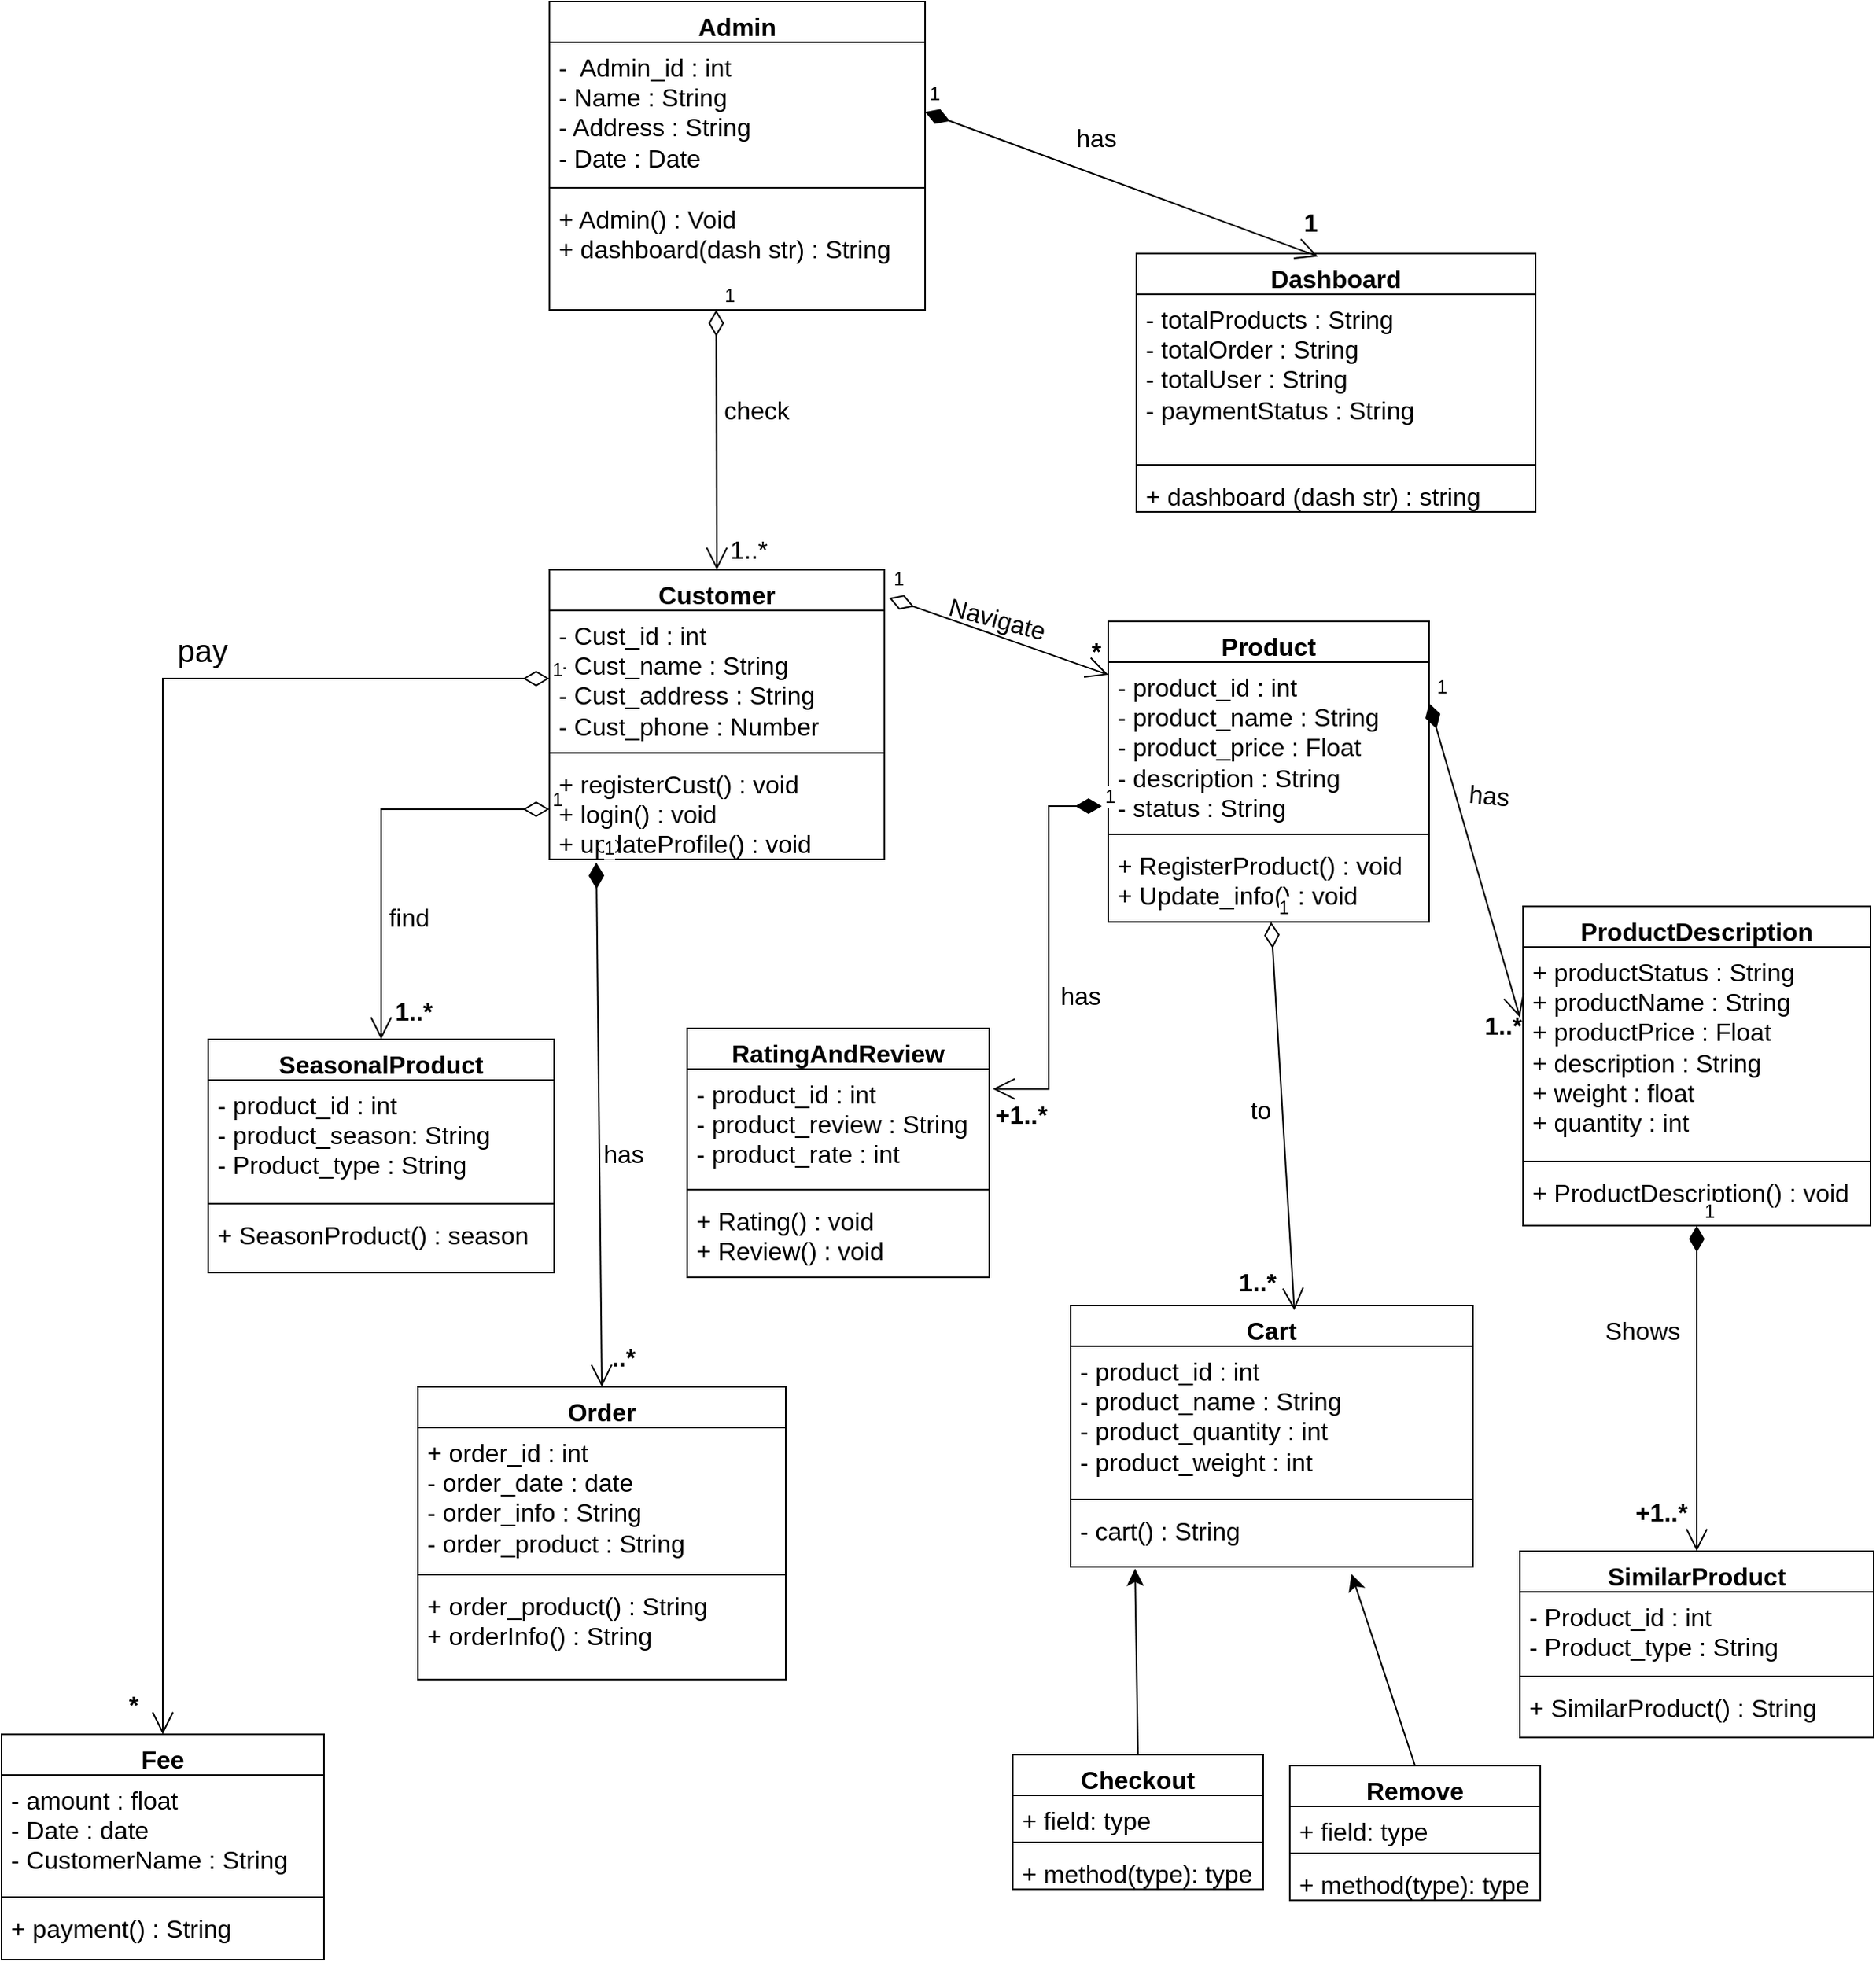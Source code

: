 <mxfile version="22.1.4" type="device">
  <diagram name="Page-1" id="rmu1YdN54JEDTl_w8TKy">
    <mxGraphModel dx="2889" dy="1851" grid="0" gridSize="10" guides="1" tooltips="1" connect="1" arrows="1" fold="1" page="0" pageScale="1" pageWidth="850" pageHeight="1100" math="0" shadow="0">
      <root>
        <mxCell id="0" />
        <mxCell id="1" parent="0" />
        <mxCell id="hb9DhzdC0Ohu6EWz64yd-23" value="Customer" style="swimlane;fontStyle=1;align=center;verticalAlign=top;childLayout=stackLayout;horizontal=1;startSize=26;horizontalStack=0;resizeParent=1;resizeParentMax=0;resizeLast=0;collapsible=1;marginBottom=0;whiteSpace=wrap;html=1;fontSize=16;" parent="1" vertex="1">
          <mxGeometry x="-171" y="-24" width="214" height="185" as="geometry" />
        </mxCell>
        <mxCell id="hb9DhzdC0Ohu6EWz64yd-24" value="- Cust_id : int&lt;br&gt;- Cust_name : String&lt;br&gt;- Cust_address : String&lt;br&gt;- Cust_phone : Number" style="text;strokeColor=none;fillColor=none;align=left;verticalAlign=top;spacingLeft=4;spacingRight=4;overflow=hidden;rotatable=0;points=[[0,0.5],[1,0.5]];portConstraint=eastwest;whiteSpace=wrap;html=1;fontSize=16;" parent="hb9DhzdC0Ohu6EWz64yd-23" vertex="1">
          <mxGeometry y="26" width="214" height="87" as="geometry" />
        </mxCell>
        <mxCell id="hb9DhzdC0Ohu6EWz64yd-25" value="" style="line;strokeWidth=1;fillColor=none;align=left;verticalAlign=middle;spacingTop=-1;spacingLeft=3;spacingRight=3;rotatable=0;labelPosition=right;points=[];portConstraint=eastwest;strokeColor=inherit;fontSize=16;" parent="hb9DhzdC0Ohu6EWz64yd-23" vertex="1">
          <mxGeometry y="113" width="214" height="8" as="geometry" />
        </mxCell>
        <mxCell id="hb9DhzdC0Ohu6EWz64yd-26" value="+ registerCust() : void&lt;br&gt;+ login() : void&lt;br&gt;+ updateProfile() : void" style="text;strokeColor=none;fillColor=none;align=left;verticalAlign=top;spacingLeft=4;spacingRight=4;overflow=hidden;rotatable=0;points=[[0,0.5],[1,0.5]];portConstraint=eastwest;whiteSpace=wrap;html=1;fontSize=16;" parent="hb9DhzdC0Ohu6EWz64yd-23" vertex="1">
          <mxGeometry y="121" width="214" height="64" as="geometry" />
        </mxCell>
        <mxCell id="hb9DhzdC0Ohu6EWz64yd-27" value="Product" style="swimlane;fontStyle=1;align=center;verticalAlign=top;childLayout=stackLayout;horizontal=1;startSize=26;horizontalStack=0;resizeParent=1;resizeParentMax=0;resizeLast=0;collapsible=1;marginBottom=0;whiteSpace=wrap;html=1;fontSize=16;" parent="1" vertex="1">
          <mxGeometry x="186" y="9" width="205" height="192" as="geometry" />
        </mxCell>
        <mxCell id="hb9DhzdC0Ohu6EWz64yd-28" value="- product_id : int&lt;br&gt;- product_name : String&lt;br&gt;- product_price : Float&lt;br&gt;- description : String&lt;br&gt;- status : String" style="text;strokeColor=none;fillColor=none;align=left;verticalAlign=top;spacingLeft=4;spacingRight=4;overflow=hidden;rotatable=0;points=[[0,0.5],[1,0.5]];portConstraint=eastwest;whiteSpace=wrap;html=1;fontSize=16;" parent="hb9DhzdC0Ohu6EWz64yd-27" vertex="1">
          <mxGeometry y="26" width="205" height="106" as="geometry" />
        </mxCell>
        <mxCell id="hb9DhzdC0Ohu6EWz64yd-29" value="" style="line;strokeWidth=1;fillColor=none;align=left;verticalAlign=middle;spacingTop=-1;spacingLeft=3;spacingRight=3;rotatable=0;labelPosition=right;points=[];portConstraint=eastwest;strokeColor=inherit;fontSize=16;" parent="hb9DhzdC0Ohu6EWz64yd-27" vertex="1">
          <mxGeometry y="132" width="205" height="8" as="geometry" />
        </mxCell>
        <mxCell id="hb9DhzdC0Ohu6EWz64yd-30" value="+ RegisterProduct() : void&lt;br&gt;+ Update_info() : void&amp;nbsp;" style="text;strokeColor=none;fillColor=none;align=left;verticalAlign=top;spacingLeft=4;spacingRight=4;overflow=hidden;rotatable=0;points=[[0,0.5],[1,0.5]];portConstraint=eastwest;whiteSpace=wrap;html=1;fontSize=16;" parent="hb9DhzdC0Ohu6EWz64yd-27" vertex="1">
          <mxGeometry y="140" width="205" height="52" as="geometry" />
        </mxCell>
        <mxCell id="hb9DhzdC0Ohu6EWz64yd-31" value="ProductDescription" style="swimlane;fontStyle=1;align=center;verticalAlign=top;childLayout=stackLayout;horizontal=1;startSize=26;horizontalStack=0;resizeParent=1;resizeParentMax=0;resizeLast=0;collapsible=1;marginBottom=0;whiteSpace=wrap;html=1;fontSize=16;" parent="1" vertex="1">
          <mxGeometry x="451" y="191" width="222" height="204" as="geometry" />
        </mxCell>
        <mxCell id="hb9DhzdC0Ohu6EWz64yd-32" value="+ productStatus : String&lt;br&gt;+ productName : String&lt;br&gt;+ productPrice : Float&lt;br&gt;+ description : String&lt;br&gt;+ weight : float&lt;br&gt;+ quantity : int" style="text;strokeColor=none;fillColor=none;align=left;verticalAlign=top;spacingLeft=4;spacingRight=4;overflow=hidden;rotatable=0;points=[[0,0.5],[1,0.5]];portConstraint=eastwest;whiteSpace=wrap;html=1;fontSize=16;" parent="hb9DhzdC0Ohu6EWz64yd-31" vertex="1">
          <mxGeometry y="26" width="222" height="133" as="geometry" />
        </mxCell>
        <mxCell id="hb9DhzdC0Ohu6EWz64yd-33" value="" style="line;strokeWidth=1;fillColor=none;align=left;verticalAlign=middle;spacingTop=-1;spacingLeft=3;spacingRight=3;rotatable=0;labelPosition=right;points=[];portConstraint=eastwest;strokeColor=inherit;fontSize=16;" parent="hb9DhzdC0Ohu6EWz64yd-31" vertex="1">
          <mxGeometry y="159" width="222" height="8" as="geometry" />
        </mxCell>
        <mxCell id="hb9DhzdC0Ohu6EWz64yd-34" value="+ ProductDescription() : void" style="text;strokeColor=none;fillColor=none;align=left;verticalAlign=top;spacingLeft=4;spacingRight=4;overflow=hidden;rotatable=0;points=[[0,0.5],[1,0.5]];portConstraint=eastwest;whiteSpace=wrap;html=1;fontSize=16;" parent="hb9DhzdC0Ohu6EWz64yd-31" vertex="1">
          <mxGeometry y="167" width="222" height="37" as="geometry" />
        </mxCell>
        <mxCell id="hb9DhzdC0Ohu6EWz64yd-35" value="RatingAndReview" style="swimlane;fontStyle=1;align=center;verticalAlign=top;childLayout=stackLayout;horizontal=1;startSize=26;horizontalStack=0;resizeParent=1;resizeParentMax=0;resizeLast=0;collapsible=1;marginBottom=0;whiteSpace=wrap;html=1;fontSize=16;" parent="1" vertex="1">
          <mxGeometry x="-83" y="269" width="193" height="159" as="geometry" />
        </mxCell>
        <mxCell id="hb9DhzdC0Ohu6EWz64yd-36" value="- product_id : int&lt;br&gt;- product_review : String&lt;br&gt;- product_rate : int" style="text;strokeColor=none;fillColor=none;align=left;verticalAlign=top;spacingLeft=4;spacingRight=4;overflow=hidden;rotatable=0;points=[[0,0.5],[1,0.5]];portConstraint=eastwest;whiteSpace=wrap;html=1;fontSize=16;" parent="hb9DhzdC0Ohu6EWz64yd-35" vertex="1">
          <mxGeometry y="26" width="193" height="73" as="geometry" />
        </mxCell>
        <mxCell id="hb9DhzdC0Ohu6EWz64yd-37" value="" style="line;strokeWidth=1;fillColor=none;align=left;verticalAlign=middle;spacingTop=-1;spacingLeft=3;spacingRight=3;rotatable=0;labelPosition=right;points=[];portConstraint=eastwest;strokeColor=inherit;fontSize=16;" parent="hb9DhzdC0Ohu6EWz64yd-35" vertex="1">
          <mxGeometry y="99" width="193" height="8" as="geometry" />
        </mxCell>
        <mxCell id="hb9DhzdC0Ohu6EWz64yd-38" value="+ Rating() : void&lt;br&gt;+ Review() : void" style="text;strokeColor=none;fillColor=none;align=left;verticalAlign=top;spacingLeft=4;spacingRight=4;overflow=hidden;rotatable=0;points=[[0,0.5],[1,0.5]];portConstraint=eastwest;whiteSpace=wrap;html=1;fontSize=16;" parent="hb9DhzdC0Ohu6EWz64yd-35" vertex="1">
          <mxGeometry y="107" width="193" height="52" as="geometry" />
        </mxCell>
        <mxCell id="hb9DhzdC0Ohu6EWz64yd-39" value="SimilarProduct" style="swimlane;fontStyle=1;align=center;verticalAlign=top;childLayout=stackLayout;horizontal=1;startSize=26;horizontalStack=0;resizeParent=1;resizeParentMax=0;resizeLast=0;collapsible=1;marginBottom=0;whiteSpace=wrap;html=1;fontSize=16;" parent="1" vertex="1">
          <mxGeometry x="449" y="603" width="226" height="119" as="geometry" />
        </mxCell>
        <mxCell id="hb9DhzdC0Ohu6EWz64yd-40" value="- Product_id : int&lt;br&gt;- Product_type : String" style="text;strokeColor=none;fillColor=none;align=left;verticalAlign=top;spacingLeft=4;spacingRight=4;overflow=hidden;rotatable=0;points=[[0,0.5],[1,0.5]];portConstraint=eastwest;whiteSpace=wrap;html=1;fontSize=16;" parent="hb9DhzdC0Ohu6EWz64yd-39" vertex="1">
          <mxGeometry y="26" width="226" height="50" as="geometry" />
        </mxCell>
        <mxCell id="hb9DhzdC0Ohu6EWz64yd-41" value="" style="line;strokeWidth=1;fillColor=none;align=left;verticalAlign=middle;spacingTop=-1;spacingLeft=3;spacingRight=3;rotatable=0;labelPosition=right;points=[];portConstraint=eastwest;strokeColor=inherit;fontSize=16;" parent="hb9DhzdC0Ohu6EWz64yd-39" vertex="1">
          <mxGeometry y="76" width="226" height="8" as="geometry" />
        </mxCell>
        <mxCell id="hb9DhzdC0Ohu6EWz64yd-42" value="+ SimilarProduct() : String" style="text;strokeColor=none;fillColor=none;align=left;verticalAlign=top;spacingLeft=4;spacingRight=4;overflow=hidden;rotatable=0;points=[[0,0.5],[1,0.5]];portConstraint=eastwest;whiteSpace=wrap;html=1;fontSize=16;" parent="hb9DhzdC0Ohu6EWz64yd-39" vertex="1">
          <mxGeometry y="84" width="226" height="35" as="geometry" />
        </mxCell>
        <mxCell id="hb9DhzdC0Ohu6EWz64yd-43" value="SeasonalProduct" style="swimlane;fontStyle=1;align=center;verticalAlign=top;childLayout=stackLayout;horizontal=1;startSize=26;horizontalStack=0;resizeParent=1;resizeParentMax=0;resizeLast=0;collapsible=1;marginBottom=0;whiteSpace=wrap;html=1;fontSize=16;" parent="1" vertex="1">
          <mxGeometry x="-389" y="276" width="221" height="149" as="geometry" />
        </mxCell>
        <mxCell id="hb9DhzdC0Ohu6EWz64yd-44" value="- product_id : int&lt;br&gt;- product_season: String&lt;br&gt;- Product_type : String" style="text;strokeColor=none;fillColor=none;align=left;verticalAlign=top;spacingLeft=4;spacingRight=4;overflow=hidden;rotatable=0;points=[[0,0.5],[1,0.5]];portConstraint=eastwest;whiteSpace=wrap;html=1;fontSize=16;" parent="hb9DhzdC0Ohu6EWz64yd-43" vertex="1">
          <mxGeometry y="26" width="221" height="75" as="geometry" />
        </mxCell>
        <mxCell id="hb9DhzdC0Ohu6EWz64yd-45" value="" style="line;strokeWidth=1;fillColor=none;align=left;verticalAlign=middle;spacingTop=-1;spacingLeft=3;spacingRight=3;rotatable=0;labelPosition=right;points=[];portConstraint=eastwest;strokeColor=inherit;fontSize=16;" parent="hb9DhzdC0Ohu6EWz64yd-43" vertex="1">
          <mxGeometry y="101" width="221" height="8" as="geometry" />
        </mxCell>
        <mxCell id="hb9DhzdC0Ohu6EWz64yd-46" value="+ SeasonProduct() : season" style="text;strokeColor=none;fillColor=none;align=left;verticalAlign=top;spacingLeft=4;spacingRight=4;overflow=hidden;rotatable=0;points=[[0,0.5],[1,0.5]];portConstraint=eastwest;whiteSpace=wrap;html=1;fontSize=16;" parent="hb9DhzdC0Ohu6EWz64yd-43" vertex="1">
          <mxGeometry y="109" width="221" height="40" as="geometry" />
        </mxCell>
        <mxCell id="hb9DhzdC0Ohu6EWz64yd-47" value="Cart" style="swimlane;fontStyle=1;align=center;verticalAlign=top;childLayout=stackLayout;horizontal=1;startSize=26;horizontalStack=0;resizeParent=1;resizeParentMax=0;resizeLast=0;collapsible=1;marginBottom=0;whiteSpace=wrap;html=1;fontSize=16;" parent="1" vertex="1">
          <mxGeometry x="162" y="446" width="257" height="167" as="geometry" />
        </mxCell>
        <mxCell id="hb9DhzdC0Ohu6EWz64yd-48" value="- product_id : int&lt;br&gt;- product_name : String&lt;br&gt;- product_quantity : int&lt;br&gt;- product_weight : int" style="text;strokeColor=none;fillColor=none;align=left;verticalAlign=top;spacingLeft=4;spacingRight=4;overflow=hidden;rotatable=0;points=[[0,0.5],[1,0.5]];portConstraint=eastwest;whiteSpace=wrap;html=1;fontSize=16;" parent="hb9DhzdC0Ohu6EWz64yd-47" vertex="1">
          <mxGeometry y="26" width="257" height="94" as="geometry" />
        </mxCell>
        <mxCell id="hb9DhzdC0Ohu6EWz64yd-49" value="" style="line;strokeWidth=1;fillColor=none;align=left;verticalAlign=middle;spacingTop=-1;spacingLeft=3;spacingRight=3;rotatable=0;labelPosition=right;points=[];portConstraint=eastwest;strokeColor=inherit;fontSize=16;" parent="hb9DhzdC0Ohu6EWz64yd-47" vertex="1">
          <mxGeometry y="120" width="257" height="8" as="geometry" />
        </mxCell>
        <mxCell id="hb9DhzdC0Ohu6EWz64yd-50" value="- cart() : String" style="text;strokeColor=none;fillColor=none;align=left;verticalAlign=top;spacingLeft=4;spacingRight=4;overflow=hidden;rotatable=0;points=[[0,0.5],[1,0.5]];portConstraint=eastwest;whiteSpace=wrap;html=1;fontSize=16;" parent="hb9DhzdC0Ohu6EWz64yd-47" vertex="1">
          <mxGeometry y="128" width="257" height="39" as="geometry" />
        </mxCell>
        <mxCell id="hb9DhzdC0Ohu6EWz64yd-51" value="" style="endArrow=classic;html=1;rounded=0;fontSize=12;startSize=8;endSize=8;curved=1;entryX=0.16;entryY=1.03;entryDx=0;entryDy=0;entryPerimeter=0;exitX=0.5;exitY=0;exitDx=0;exitDy=0;" parent="1" source="hb9DhzdC0Ohu6EWz64yd-52" target="hb9DhzdC0Ohu6EWz64yd-50" edge="1">
          <mxGeometry width="50" height="50" relative="1" as="geometry">
            <mxPoint x="-93" y="740" as="sourcePoint" />
            <mxPoint x="-43" y="690" as="targetPoint" />
          </mxGeometry>
        </mxCell>
        <mxCell id="hb9DhzdC0Ohu6EWz64yd-52" value="Checkout" style="swimlane;fontStyle=1;align=center;verticalAlign=top;childLayout=stackLayout;horizontal=1;startSize=26;horizontalStack=0;resizeParent=1;resizeParentMax=0;resizeLast=0;collapsible=1;marginBottom=0;whiteSpace=wrap;html=1;fontSize=16;" parent="1" vertex="1">
          <mxGeometry x="125" y="733" width="160" height="86" as="geometry" />
        </mxCell>
        <mxCell id="hb9DhzdC0Ohu6EWz64yd-53" value="+ field: type" style="text;strokeColor=none;fillColor=none;align=left;verticalAlign=top;spacingLeft=4;spacingRight=4;overflow=hidden;rotatable=0;points=[[0,0.5],[1,0.5]];portConstraint=eastwest;whiteSpace=wrap;html=1;fontSize=16;" parent="hb9DhzdC0Ohu6EWz64yd-52" vertex="1">
          <mxGeometry y="26" width="160" height="26" as="geometry" />
        </mxCell>
        <mxCell id="hb9DhzdC0Ohu6EWz64yd-54" value="" style="line;strokeWidth=1;fillColor=none;align=left;verticalAlign=middle;spacingTop=-1;spacingLeft=3;spacingRight=3;rotatable=0;labelPosition=right;points=[];portConstraint=eastwest;strokeColor=inherit;fontSize=16;" parent="hb9DhzdC0Ohu6EWz64yd-52" vertex="1">
          <mxGeometry y="52" width="160" height="8" as="geometry" />
        </mxCell>
        <mxCell id="hb9DhzdC0Ohu6EWz64yd-55" value="+ method(type): type" style="text;strokeColor=none;fillColor=none;align=left;verticalAlign=top;spacingLeft=4;spacingRight=4;overflow=hidden;rotatable=0;points=[[0,0.5],[1,0.5]];portConstraint=eastwest;whiteSpace=wrap;html=1;fontSize=16;" parent="hb9DhzdC0Ohu6EWz64yd-52" vertex="1">
          <mxGeometry y="60" width="160" height="26" as="geometry" />
        </mxCell>
        <mxCell id="hb9DhzdC0Ohu6EWz64yd-56" value="" style="endArrow=classic;html=1;rounded=0;fontSize=12;startSize=8;endSize=8;curved=1;entryX=0.698;entryY=1.115;entryDx=0;entryDy=0;entryPerimeter=0;exitX=0.5;exitY=0;exitDx=0;exitDy=0;" parent="1" source="hb9DhzdC0Ohu6EWz64yd-57" target="hb9DhzdC0Ohu6EWz64yd-50" edge="1">
          <mxGeometry width="50" height="50" relative="1" as="geometry">
            <mxPoint x="135" y="713" as="sourcePoint" />
            <mxPoint x="144" y="660" as="targetPoint" />
          </mxGeometry>
        </mxCell>
        <mxCell id="hb9DhzdC0Ohu6EWz64yd-57" value="Remove" style="swimlane;fontStyle=1;align=center;verticalAlign=top;childLayout=stackLayout;horizontal=1;startSize=26;horizontalStack=0;resizeParent=1;resizeParentMax=0;resizeLast=0;collapsible=1;marginBottom=0;whiteSpace=wrap;html=1;fontSize=16;" parent="1" vertex="1">
          <mxGeometry x="302" y="740" width="160" height="86" as="geometry" />
        </mxCell>
        <mxCell id="hb9DhzdC0Ohu6EWz64yd-58" value="+ field: type" style="text;strokeColor=none;fillColor=none;align=left;verticalAlign=top;spacingLeft=4;spacingRight=4;overflow=hidden;rotatable=0;points=[[0,0.5],[1,0.5]];portConstraint=eastwest;whiteSpace=wrap;html=1;fontSize=16;" parent="hb9DhzdC0Ohu6EWz64yd-57" vertex="1">
          <mxGeometry y="26" width="160" height="26" as="geometry" />
        </mxCell>
        <mxCell id="hb9DhzdC0Ohu6EWz64yd-59" value="" style="line;strokeWidth=1;fillColor=none;align=left;verticalAlign=middle;spacingTop=-1;spacingLeft=3;spacingRight=3;rotatable=0;labelPosition=right;points=[];portConstraint=eastwest;strokeColor=inherit;fontSize=16;" parent="hb9DhzdC0Ohu6EWz64yd-57" vertex="1">
          <mxGeometry y="52" width="160" height="8" as="geometry" />
        </mxCell>
        <mxCell id="hb9DhzdC0Ohu6EWz64yd-60" value="+ method(type): type" style="text;strokeColor=none;fillColor=none;align=left;verticalAlign=top;spacingLeft=4;spacingRight=4;overflow=hidden;rotatable=0;points=[[0,0.5],[1,0.5]];portConstraint=eastwest;whiteSpace=wrap;html=1;fontSize=16;" parent="hb9DhzdC0Ohu6EWz64yd-57" vertex="1">
          <mxGeometry y="60" width="160" height="26" as="geometry" />
        </mxCell>
        <mxCell id="hb9DhzdC0Ohu6EWz64yd-61" value="Order" style="swimlane;fontStyle=1;align=center;verticalAlign=top;childLayout=stackLayout;horizontal=1;startSize=26;horizontalStack=0;resizeParent=1;resizeParentMax=0;resizeLast=0;collapsible=1;marginBottom=0;whiteSpace=wrap;html=1;fontSize=16;" parent="1" vertex="1">
          <mxGeometry x="-255" y="498" width="235" height="187" as="geometry" />
        </mxCell>
        <mxCell id="hb9DhzdC0Ohu6EWz64yd-62" value="+ order_id : int&lt;br&gt;- order_date : date&lt;br&gt;- order_info : String&lt;br&gt;- order_product : String&amp;nbsp;" style="text;strokeColor=none;fillColor=none;align=left;verticalAlign=top;spacingLeft=4;spacingRight=4;overflow=hidden;rotatable=0;points=[[0,0.5],[1,0.5]];portConstraint=eastwest;whiteSpace=wrap;html=1;fontSize=16;" parent="hb9DhzdC0Ohu6EWz64yd-61" vertex="1">
          <mxGeometry y="26" width="235" height="90" as="geometry" />
        </mxCell>
        <mxCell id="hb9DhzdC0Ohu6EWz64yd-63" value="" style="line;strokeWidth=1;fillColor=none;align=left;verticalAlign=middle;spacingTop=-1;spacingLeft=3;spacingRight=3;rotatable=0;labelPosition=right;points=[];portConstraint=eastwest;strokeColor=inherit;fontSize=16;" parent="hb9DhzdC0Ohu6EWz64yd-61" vertex="1">
          <mxGeometry y="116" width="235" height="8" as="geometry" />
        </mxCell>
        <mxCell id="hb9DhzdC0Ohu6EWz64yd-64" value="+ order_product() : String&lt;br&gt;+ orderInfo() : String" style="text;strokeColor=none;fillColor=none;align=left;verticalAlign=top;spacingLeft=4;spacingRight=4;overflow=hidden;rotatable=0;points=[[0,0.5],[1,0.5]];portConstraint=eastwest;whiteSpace=wrap;html=1;fontSize=16;" parent="hb9DhzdC0Ohu6EWz64yd-61" vertex="1">
          <mxGeometry y="124" width="235" height="63" as="geometry" />
        </mxCell>
        <mxCell id="hb9DhzdC0Ohu6EWz64yd-65" value="Fee" style="swimlane;fontStyle=1;align=center;verticalAlign=top;childLayout=stackLayout;horizontal=1;startSize=26;horizontalStack=0;resizeParent=1;resizeParentMax=0;resizeLast=0;collapsible=1;marginBottom=0;whiteSpace=wrap;html=1;fontSize=16;" parent="1" vertex="1">
          <mxGeometry x="-521" y="720" width="206" height="144" as="geometry" />
        </mxCell>
        <mxCell id="hb9DhzdC0Ohu6EWz64yd-66" value="- amount : float&lt;br&gt;- Date : date&lt;br&gt;- CustomerName : String" style="text;strokeColor=none;fillColor=none;align=left;verticalAlign=top;spacingLeft=4;spacingRight=4;overflow=hidden;rotatable=0;points=[[0,0.5],[1,0.5]];portConstraint=eastwest;whiteSpace=wrap;html=1;fontSize=16;" parent="hb9DhzdC0Ohu6EWz64yd-65" vertex="1">
          <mxGeometry y="26" width="206" height="74" as="geometry" />
        </mxCell>
        <mxCell id="hb9DhzdC0Ohu6EWz64yd-67" value="" style="line;strokeWidth=1;fillColor=none;align=left;verticalAlign=middle;spacingTop=-1;spacingLeft=3;spacingRight=3;rotatable=0;labelPosition=right;points=[];portConstraint=eastwest;strokeColor=inherit;fontSize=16;" parent="hb9DhzdC0Ohu6EWz64yd-65" vertex="1">
          <mxGeometry y="100" width="206" height="8" as="geometry" />
        </mxCell>
        <mxCell id="hb9DhzdC0Ohu6EWz64yd-68" value="+ payment() : String" style="text;strokeColor=none;fillColor=none;align=left;verticalAlign=top;spacingLeft=4;spacingRight=4;overflow=hidden;rotatable=0;points=[[0,0.5],[1,0.5]];portConstraint=eastwest;whiteSpace=wrap;html=1;fontSize=16;" parent="hb9DhzdC0Ohu6EWz64yd-65" vertex="1">
          <mxGeometry y="108" width="206" height="36" as="geometry" />
        </mxCell>
        <mxCell id="dj5kbvaBb0ilANof_mrp-1" value="1" style="endArrow=open;html=1;endSize=12;startArrow=diamondThin;startSize=14;startFill=0;align=left;verticalAlign=bottom;rounded=0;fontSize=12;entryX=0;entryY=0.076;entryDx=0;entryDy=0;entryPerimeter=0;" edge="1" parent="1" target="hb9DhzdC0Ohu6EWz64yd-28">
          <mxGeometry x="-1" y="3" relative="1" as="geometry">
            <mxPoint x="46" y="-6" as="sourcePoint" />
            <mxPoint x="230" y="93" as="targetPoint" />
          </mxGeometry>
        </mxCell>
        <mxCell id="dj5kbvaBb0ilANof_mrp-2" value="&lt;b&gt;*&lt;/b&gt;" style="text;html=1;align=center;verticalAlign=middle;resizable=0;points=[];autosize=1;strokeColor=none;fillColor=none;fontSize=16;" vertex="1" parent="1">
          <mxGeometry x="166" y="12" width="24" height="31" as="geometry" />
        </mxCell>
        <mxCell id="dj5kbvaBb0ilANof_mrp-3" value="1" style="endArrow=open;html=1;endSize=12;startArrow=diamondThin;startSize=14;startFill=1;align=left;verticalAlign=bottom;rounded=0;fontSize=12;exitX=1;exitY=0.248;exitDx=0;exitDy=0;exitPerimeter=0;entryX=-0.009;entryY=0.338;entryDx=0;entryDy=0;entryPerimeter=0;" edge="1" parent="1" source="hb9DhzdC0Ohu6EWz64yd-28" target="hb9DhzdC0Ohu6EWz64yd-32">
          <mxGeometry x="-1" y="3" relative="1" as="geometry">
            <mxPoint x="442" y="83" as="sourcePoint" />
            <mxPoint x="602" y="83" as="targetPoint" />
          </mxGeometry>
        </mxCell>
        <mxCell id="dj5kbvaBb0ilANof_mrp-4" value="Navigate" style="text;html=1;align=center;verticalAlign=middle;resizable=0;points=[];autosize=1;strokeColor=none;fillColor=none;fontSize=16;rotation=15;" vertex="1" parent="1">
          <mxGeometry x="74" y="-9" width="81" height="31" as="geometry" />
        </mxCell>
        <mxCell id="dj5kbvaBb0ilANof_mrp-5" value="has" style="text;html=1;align=center;verticalAlign=middle;resizable=0;points=[];autosize=1;strokeColor=none;fillColor=none;fontSize=16;rotation=5;" vertex="1" parent="1">
          <mxGeometry x="407" y="104" width="44" height="31" as="geometry" />
        </mxCell>
        <mxCell id="dj5kbvaBb0ilANof_mrp-6" value="&lt;b&gt;1..*&lt;/b&gt;" style="text;html=1;align=center;verticalAlign=middle;resizable=0;points=[];autosize=1;strokeColor=none;fillColor=none;fontSize=16;" vertex="1" parent="1">
          <mxGeometry x="417" y="251" width="42" height="31" as="geometry" />
        </mxCell>
        <mxCell id="dj5kbvaBb0ilANof_mrp-7" value="1" style="endArrow=open;html=1;endSize=12;startArrow=diamondThin;startSize=14;startFill=1;align=left;verticalAlign=bottom;rounded=0;fontSize=12;exitX=0.5;exitY=1;exitDx=0;exitDy=0;entryX=0.5;entryY=0;entryDx=0;entryDy=0;edgeStyle=elbowEdgeStyle;elbow=vertical;" edge="1" parent="1" source="hb9DhzdC0Ohu6EWz64yd-31" target="hb9DhzdC0Ohu6EWz64yd-39">
          <mxGeometry x="-1" y="3" relative="1" as="geometry">
            <mxPoint x="435" y="233" as="sourcePoint" />
            <mxPoint x="595" y="233" as="targetPoint" />
          </mxGeometry>
        </mxCell>
        <mxCell id="dj5kbvaBb0ilANof_mrp-8" value="Shows" style="text;html=1;align=center;verticalAlign=middle;resizable=0;points=[];autosize=1;strokeColor=none;fillColor=none;fontSize=16;" vertex="1" parent="1">
          <mxGeometry x="494" y="446" width="66" height="31" as="geometry" />
        </mxCell>
        <mxCell id="dj5kbvaBb0ilANof_mrp-9" value="&lt;b&gt;+1..*&lt;/b&gt;" style="text;html=1;align=center;verticalAlign=middle;resizable=0;points=[];autosize=1;strokeColor=none;fillColor=none;fontSize=16;" vertex="1" parent="1">
          <mxGeometry x="513" y="562" width="51" height="31" as="geometry" />
        </mxCell>
        <mxCell id="dj5kbvaBb0ilANof_mrp-10" value="1" style="endArrow=open;html=1;endSize=12;startArrow=diamondThin;startSize=14;startFill=1;edgeStyle=orthogonalEdgeStyle;align=left;verticalAlign=bottom;rounded=0;fontSize=12;exitX=-0.02;exitY=0.868;exitDx=0;exitDy=0;entryX=1.012;entryY=0.174;entryDx=0;entryDy=0;entryPerimeter=0;exitPerimeter=0;" edge="1" parent="1" source="hb9DhzdC0Ohu6EWz64yd-28" target="hb9DhzdC0Ohu6EWz64yd-36">
          <mxGeometry x="-1" y="3" relative="1" as="geometry">
            <mxPoint x="93" y="203" as="sourcePoint" />
            <mxPoint x="253" y="203" as="targetPoint" />
          </mxGeometry>
        </mxCell>
        <mxCell id="dj5kbvaBb0ilANof_mrp-11" value="&lt;b&gt;+1..*&lt;/b&gt;" style="text;html=1;align=center;verticalAlign=middle;resizable=0;points=[];autosize=1;strokeColor=none;fillColor=none;fontSize=16;" vertex="1" parent="1">
          <mxGeometry x="104" y="308" width="51" height="31" as="geometry" />
        </mxCell>
        <mxCell id="dj5kbvaBb0ilANof_mrp-12" value="has" style="text;html=1;align=center;verticalAlign=middle;resizable=0;points=[];autosize=1;strokeColor=none;fillColor=none;fontSize=16;" vertex="1" parent="1">
          <mxGeometry x="146" y="232" width="44" height="31" as="geometry" />
        </mxCell>
        <mxCell id="dj5kbvaBb0ilANof_mrp-13" value="1" style="endArrow=open;html=1;endSize=12;startArrow=diamondThin;startSize=14;startFill=0;edgeStyle=orthogonalEdgeStyle;align=left;verticalAlign=bottom;rounded=0;fontSize=12;entryX=0.5;entryY=0;entryDx=0;entryDy=0;exitX=0;exitY=0.5;exitDx=0;exitDy=0;" edge="1" parent="1" source="hb9DhzdC0Ohu6EWz64yd-26" target="hb9DhzdC0Ohu6EWz64yd-43">
          <mxGeometry x="-1" y="3" relative="1" as="geometry">
            <mxPoint x="-459" y="173" as="sourcePoint" />
            <mxPoint x="-299" y="173" as="targetPoint" />
          </mxGeometry>
        </mxCell>
        <mxCell id="dj5kbvaBb0ilANof_mrp-14" value="find" style="text;html=1;align=center;verticalAlign=middle;resizable=0;points=[];autosize=1;strokeColor=none;fillColor=none;fontSize=16;" vertex="1" parent="1">
          <mxGeometry x="-283" y="182" width="44" height="31" as="geometry" />
        </mxCell>
        <mxCell id="dj5kbvaBb0ilANof_mrp-15" value="1" style="endArrow=open;html=1;endSize=12;startArrow=diamondThin;startSize=14;startFill=0;align=left;verticalAlign=bottom;rounded=0;fontSize=12;entryX=0.556;entryY=0.018;entryDx=0;entryDy=0;entryPerimeter=0;" edge="1" parent="1" source="hb9DhzdC0Ohu6EWz64yd-30" target="hb9DhzdC0Ohu6EWz64yd-47">
          <mxGeometry x="-1" y="3" relative="1" as="geometry">
            <mxPoint x="175" y="400" as="sourcePoint" />
            <mxPoint x="335" y="400" as="targetPoint" />
          </mxGeometry>
        </mxCell>
        <mxCell id="dj5kbvaBb0ilANof_mrp-17" value="to" style="text;html=1;align=center;verticalAlign=middle;resizable=0;points=[];autosize=1;strokeColor=none;fillColor=none;fontSize=16;" vertex="1" parent="1">
          <mxGeometry x="267" y="305" width="31" height="31" as="geometry" />
        </mxCell>
        <mxCell id="dj5kbvaBb0ilANof_mrp-18" value="&lt;b&gt;1..*&lt;/b&gt;" style="text;html=1;align=center;verticalAlign=middle;resizable=0;points=[];autosize=1;strokeColor=none;fillColor=none;fontSize=16;" vertex="1" parent="1">
          <mxGeometry x="260" y="415" width="42" height="31" as="geometry" />
        </mxCell>
        <mxCell id="dj5kbvaBb0ilANof_mrp-19" value="&lt;b&gt;1..*&lt;/b&gt;" style="text;html=1;align=center;verticalAlign=middle;resizable=0;points=[];autosize=1;strokeColor=none;fillColor=none;fontSize=16;" vertex="1" parent="1">
          <mxGeometry x="-279" y="242" width="42" height="31" as="geometry" />
        </mxCell>
        <mxCell id="dj5kbvaBb0ilANof_mrp-20" value="1" style="endArrow=open;html=1;endSize=12;startArrow=diamondThin;startSize=14;startFill=1;align=left;verticalAlign=bottom;rounded=0;fontSize=12;exitX=0.14;exitY=1.031;exitDx=0;exitDy=0;exitPerimeter=0;entryX=0.5;entryY=0;entryDx=0;entryDy=0;" edge="1" parent="1" source="hb9DhzdC0Ohu6EWz64yd-26" target="hb9DhzdC0Ohu6EWz64yd-61">
          <mxGeometry x="-1" y="3" relative="1" as="geometry">
            <mxPoint x="-142" y="400" as="sourcePoint" />
            <mxPoint x="18" y="400" as="targetPoint" />
          </mxGeometry>
        </mxCell>
        <mxCell id="dj5kbvaBb0ilANof_mrp-21" value="has" style="edgeLabel;html=1;align=center;verticalAlign=middle;resizable=0;points=[];fontSize=16;" vertex="1" connectable="0" parent="dj5kbvaBb0ilANof_mrp-20">
          <mxGeometry x="0.104" y="-7" relative="1" as="geometry">
            <mxPoint x="22" y="1" as="offset" />
          </mxGeometry>
        </mxCell>
        <mxCell id="dj5kbvaBb0ilANof_mrp-22" value="&lt;b&gt;..*&lt;/b&gt;" style="text;html=1;align=center;verticalAlign=middle;resizable=0;points=[];autosize=1;strokeColor=none;fillColor=none;fontSize=16;" vertex="1" parent="1">
          <mxGeometry x="-141" y="463" width="33" height="31" as="geometry" />
        </mxCell>
        <mxCell id="dj5kbvaBb0ilANof_mrp-23" value="1" style="endArrow=open;html=1;endSize=12;startArrow=diamondThin;startSize=14;startFill=0;edgeStyle=orthogonalEdgeStyle;align=left;verticalAlign=bottom;rounded=0;fontSize=12;exitX=0;exitY=0.5;exitDx=0;exitDy=0;" edge="1" parent="1" source="hb9DhzdC0Ohu6EWz64yd-24" target="hb9DhzdC0Ohu6EWz64yd-65">
          <mxGeometry x="-1" y="3" relative="1" as="geometry">
            <mxPoint x="-720" y="357" as="sourcePoint" />
            <mxPoint x="-500" y="414" as="targetPoint" />
          </mxGeometry>
        </mxCell>
        <mxCell id="dj5kbvaBb0ilANof_mrp-24" value="&lt;font style=&quot;font-size: 20px;&quot;&gt;pay&lt;/font&gt;" style="text;html=1;align=center;verticalAlign=middle;resizable=0;points=[];autosize=1;strokeColor=none;fillColor=none;fontSize=16;" vertex="1" parent="1">
          <mxGeometry x="-418" y="9" width="50" height="36" as="geometry" />
        </mxCell>
        <mxCell id="dj5kbvaBb0ilANof_mrp-25" value="&lt;b&gt;*&lt;/b&gt;" style="text;html=1;align=center;verticalAlign=middle;resizable=0;points=[];autosize=1;strokeColor=none;fillColor=none;fontSize=16;" vertex="1" parent="1">
          <mxGeometry x="-449" y="685" width="24" height="31" as="geometry" />
        </mxCell>
        <mxCell id="dj5kbvaBb0ilANof_mrp-26" value="Admin" style="swimlane;fontStyle=1;align=center;verticalAlign=top;childLayout=stackLayout;horizontal=1;startSize=26;horizontalStack=0;resizeParent=1;resizeParentMax=0;resizeLast=0;collapsible=1;marginBottom=0;whiteSpace=wrap;html=1;fontSize=16;" vertex="1" parent="1">
          <mxGeometry x="-171" y="-387" width="240" height="197" as="geometry" />
        </mxCell>
        <mxCell id="dj5kbvaBb0ilANof_mrp-27" value="-&amp;nbsp; Admin_id : int&lt;br&gt;- Name : String&lt;br&gt;- Address : String&lt;br&gt;- Date : Date" style="text;strokeColor=none;fillColor=none;align=left;verticalAlign=top;spacingLeft=4;spacingRight=4;overflow=hidden;rotatable=0;points=[[0,0.5],[1,0.5]];portConstraint=eastwest;whiteSpace=wrap;html=1;fontSize=16;" vertex="1" parent="dj5kbvaBb0ilANof_mrp-26">
          <mxGeometry y="26" width="240" height="89" as="geometry" />
        </mxCell>
        <mxCell id="dj5kbvaBb0ilANof_mrp-28" value="" style="line;strokeWidth=1;fillColor=none;align=left;verticalAlign=middle;spacingTop=-1;spacingLeft=3;spacingRight=3;rotatable=0;labelPosition=right;points=[];portConstraint=eastwest;strokeColor=inherit;fontSize=16;" vertex="1" parent="dj5kbvaBb0ilANof_mrp-26">
          <mxGeometry y="115" width="240" height="8" as="geometry" />
        </mxCell>
        <mxCell id="dj5kbvaBb0ilANof_mrp-29" value="+ Admin() : Void&lt;br&gt;+ dashboard(dash str) : String" style="text;strokeColor=none;fillColor=none;align=left;verticalAlign=top;spacingLeft=4;spacingRight=4;overflow=hidden;rotatable=0;points=[[0,0.5],[1,0.5]];portConstraint=eastwest;whiteSpace=wrap;html=1;fontSize=16;" vertex="1" parent="dj5kbvaBb0ilANof_mrp-26">
          <mxGeometry y="123" width="240" height="74" as="geometry" />
        </mxCell>
        <mxCell id="dj5kbvaBb0ilANof_mrp-30" value="1" style="endArrow=open;html=1;endSize=12;startArrow=diamondThin;startSize=14;startFill=0;align=left;verticalAlign=bottom;rounded=0;fontSize=12;exitX=0.444;exitY=1;exitDx=0;exitDy=0;exitPerimeter=0;entryX=0.5;entryY=0;entryDx=0;entryDy=0;" edge="1" parent="1" source="dj5kbvaBb0ilANof_mrp-29" target="hb9DhzdC0Ohu6EWz64yd-23">
          <mxGeometry x="-1" y="3" relative="1" as="geometry">
            <mxPoint x="-150" y="-89" as="sourcePoint" />
            <mxPoint x="10" y="-89" as="targetPoint" />
          </mxGeometry>
        </mxCell>
        <mxCell id="dj5kbvaBb0ilANof_mrp-31" value="check" style="text;html=1;align=center;verticalAlign=middle;resizable=0;points=[];autosize=1;strokeColor=none;fillColor=none;fontSize=16;" vertex="1" parent="1">
          <mxGeometry x="-69" y="-142" width="60" height="31" as="geometry" />
        </mxCell>
        <mxCell id="dj5kbvaBb0ilANof_mrp-32" value="1..*" style="text;html=1;align=center;verticalAlign=middle;resizable=0;points=[];autosize=1;strokeColor=none;fillColor=none;fontSize=16;" vertex="1" parent="1">
          <mxGeometry x="-65" y="-53" width="42" height="31" as="geometry" />
        </mxCell>
        <mxCell id="dj5kbvaBb0ilANof_mrp-33" value="Dashboard" style="swimlane;fontStyle=1;align=center;verticalAlign=top;childLayout=stackLayout;horizontal=1;startSize=26;horizontalStack=0;resizeParent=1;resizeParentMax=0;resizeLast=0;collapsible=1;marginBottom=0;whiteSpace=wrap;html=1;fontSize=16;" vertex="1" parent="1">
          <mxGeometry x="204" y="-226" width="255" height="165" as="geometry" />
        </mxCell>
        <mxCell id="dj5kbvaBb0ilANof_mrp-34" value="- totalProducts : String&lt;br&gt;- totalOrder : String&lt;br&gt;- totalUser : String&lt;br&gt;- paymentStatus : String" style="text;strokeColor=none;fillColor=none;align=left;verticalAlign=top;spacingLeft=4;spacingRight=4;overflow=hidden;rotatable=0;points=[[0,0.5],[1,0.5]];portConstraint=eastwest;whiteSpace=wrap;html=1;fontSize=16;" vertex="1" parent="dj5kbvaBb0ilANof_mrp-33">
          <mxGeometry y="26" width="255" height="105" as="geometry" />
        </mxCell>
        <mxCell id="dj5kbvaBb0ilANof_mrp-35" value="" style="line;strokeWidth=1;fillColor=none;align=left;verticalAlign=middle;spacingTop=-1;spacingLeft=3;spacingRight=3;rotatable=0;labelPosition=right;points=[];portConstraint=eastwest;strokeColor=inherit;fontSize=16;" vertex="1" parent="dj5kbvaBb0ilANof_mrp-33">
          <mxGeometry y="131" width="255" height="8" as="geometry" />
        </mxCell>
        <mxCell id="dj5kbvaBb0ilANof_mrp-36" value="+ dashboard (dash str) : string" style="text;strokeColor=none;fillColor=none;align=left;verticalAlign=top;spacingLeft=4;spacingRight=4;overflow=hidden;rotatable=0;points=[[0,0.5],[1,0.5]];portConstraint=eastwest;whiteSpace=wrap;html=1;fontSize=16;" vertex="1" parent="dj5kbvaBb0ilANof_mrp-33">
          <mxGeometry y="139" width="255" height="26" as="geometry" />
        </mxCell>
        <mxCell id="dj5kbvaBb0ilANof_mrp-37" value="1" style="endArrow=open;html=1;endSize=12;startArrow=diamondThin;startSize=14;startFill=1;align=left;verticalAlign=bottom;rounded=0;fontSize=12;exitX=1;exitY=0.5;exitDx=0;exitDy=0;elbow=vertical;entryX=0.455;entryY=0.011;entryDx=0;entryDy=0;entryPerimeter=0;" edge="1" parent="1" source="dj5kbvaBb0ilANof_mrp-27" target="dj5kbvaBb0ilANof_mrp-33">
          <mxGeometry x="-1" y="3" relative="1" as="geometry">
            <mxPoint x="126" y="-308" as="sourcePoint" />
            <mxPoint x="286" y="-308" as="targetPoint" />
          </mxGeometry>
        </mxCell>
        <mxCell id="dj5kbvaBb0ilANof_mrp-38" value="has" style="text;html=1;align=center;verticalAlign=middle;resizable=0;points=[];autosize=1;strokeColor=none;fillColor=none;fontSize=16;" vertex="1" parent="1">
          <mxGeometry x="156" y="-316" width="44" height="31" as="geometry" />
        </mxCell>
        <mxCell id="dj5kbvaBb0ilANof_mrp-39" value="&lt;b&gt;1&lt;/b&gt;" style="text;html=1;align=center;verticalAlign=middle;resizable=0;points=[];autosize=1;strokeColor=none;fillColor=none;fontSize=16;" vertex="1" parent="1">
          <mxGeometry x="301" y="-262" width="27" height="31" as="geometry" />
        </mxCell>
      </root>
    </mxGraphModel>
  </diagram>
</mxfile>
